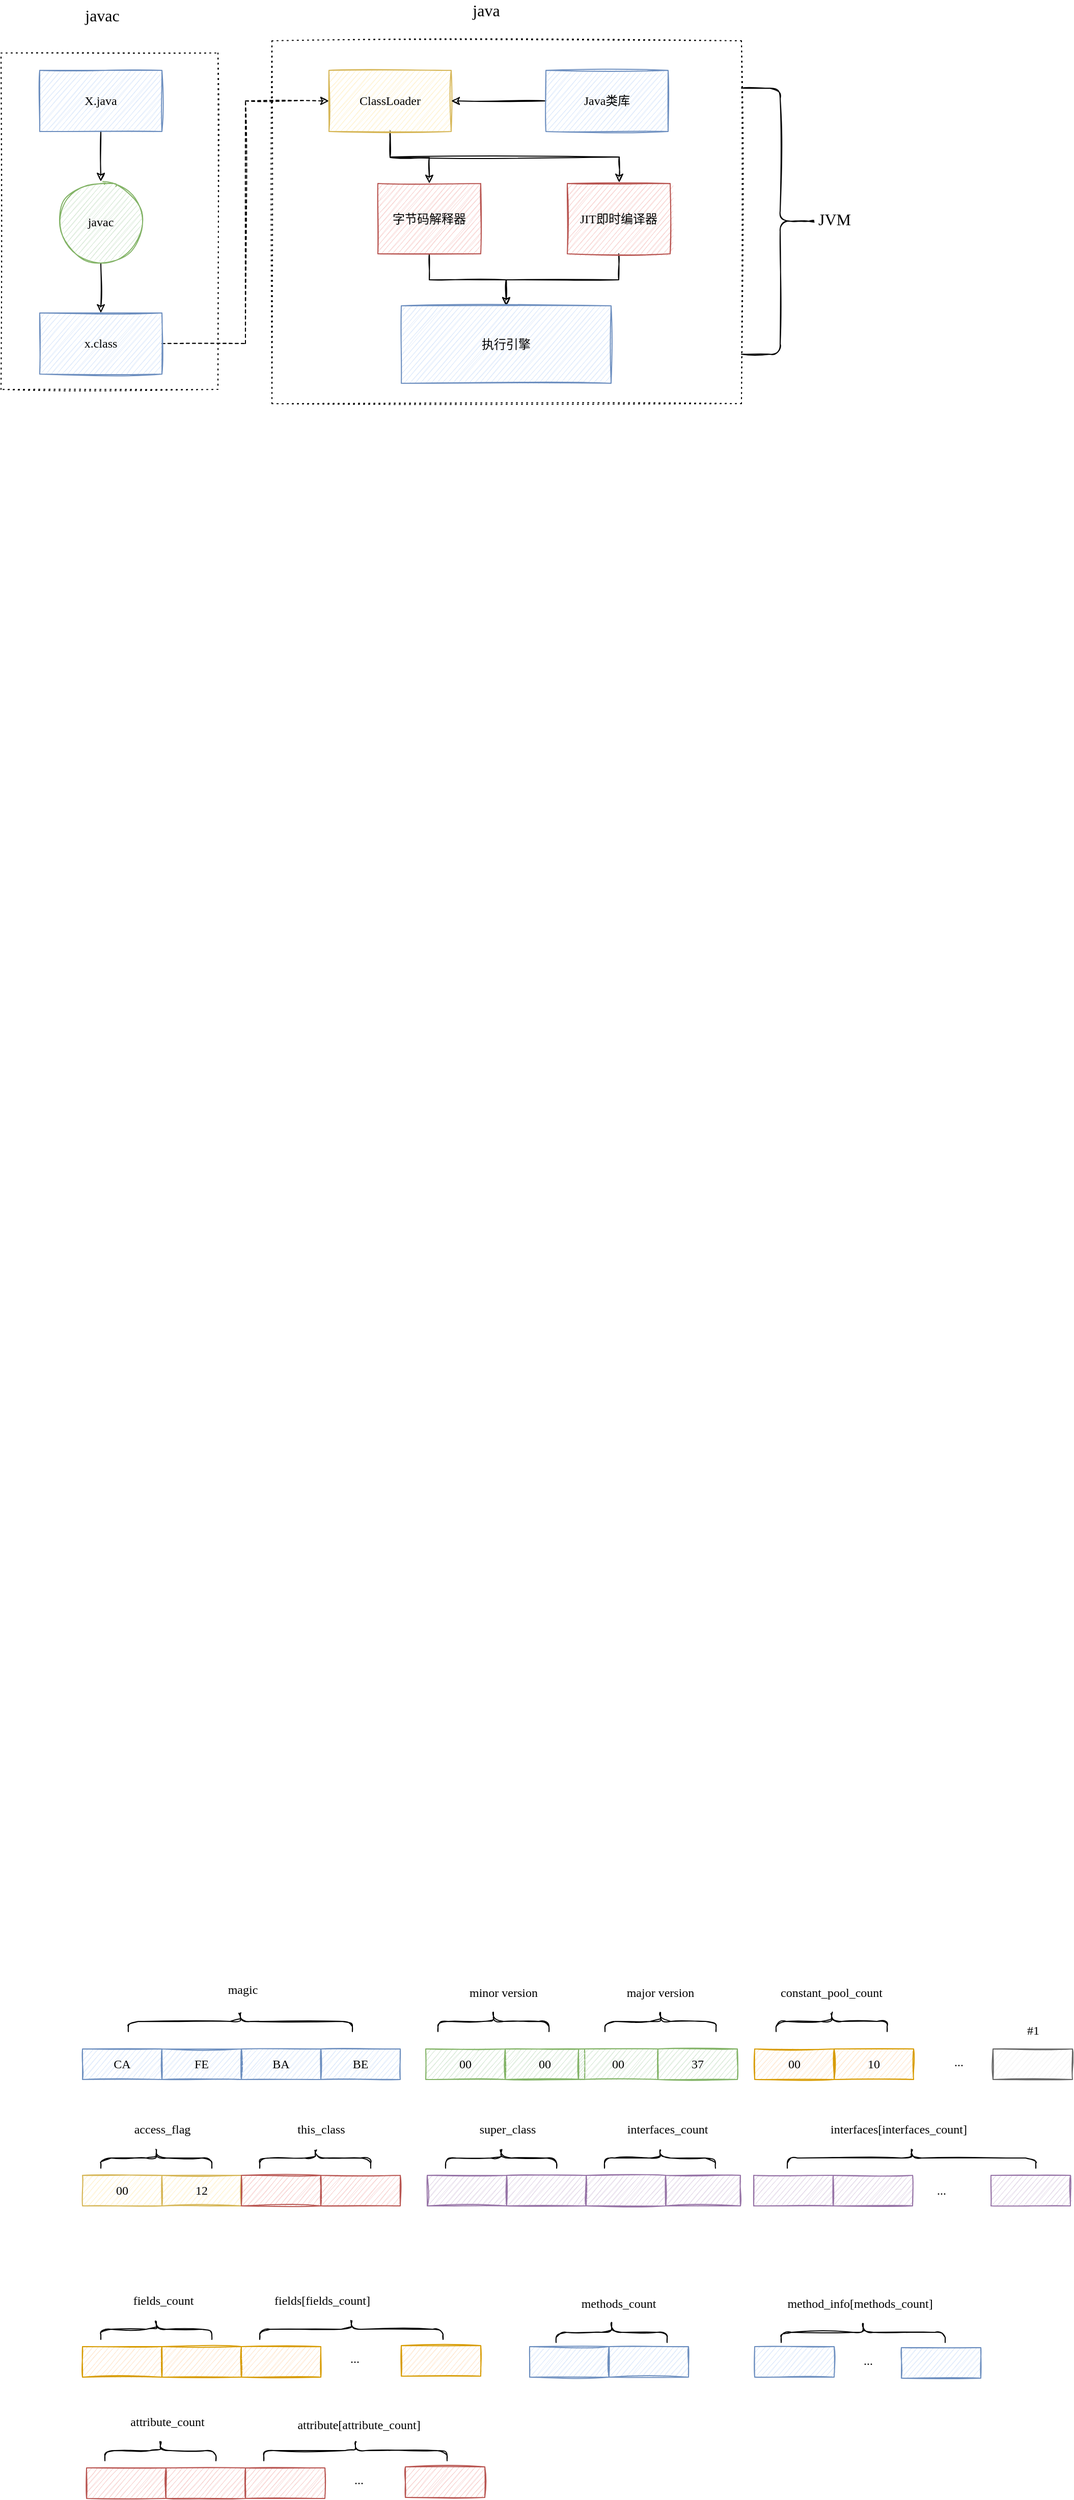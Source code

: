 <mxfile version="20.6.0" type="github" pages="3">
  <diagram id="2bqgF1uVXfvAIFANupOm" name="class文件组成">
    <mxGraphModel dx="1316" dy="619" grid="0" gridSize="10" guides="1" tooltips="1" connect="1" arrows="1" fold="1" page="0" pageScale="1" pageWidth="827" pageHeight="1169" math="0" shadow="0">
      <root>
        <mxCell id="0" />
        <mxCell id="1" parent="0" />
        <mxCell id="oVLUdtJCBjwBIwTgt2FW-22" value="" style="rounded=0;whiteSpace=wrap;html=1;shadow=0;fontFamily=SF Mono,Misans;dashed=1;dashPattern=1 4;sketch=1;" parent="1" vertex="1">
          <mxGeometry x="358" y="148" width="461" height="356" as="geometry" />
        </mxCell>
        <mxCell id="oVLUdtJCBjwBIwTgt2FW-20" value="" style="rounded=0;whiteSpace=wrap;html=1;shadow=0;fontFamily=SF Mono,Misans;dashed=1;dashPattern=1 4;sketch=1;" parent="1" vertex="1">
          <mxGeometry x="92" y="160" width="213" height="330" as="geometry" />
        </mxCell>
        <mxCell id="oVLUdtJCBjwBIwTgt2FW-3" value="" style="edgeStyle=orthogonalEdgeStyle;orthogonalLoop=1;jettySize=auto;html=1;fontFamily=SF Mono,Misans;shadow=0;sketch=1;" parent="1" source="oVLUdtJCBjwBIwTgt2FW-1" target="oVLUdtJCBjwBIwTgt2FW-2" edge="1">
          <mxGeometry relative="1" as="geometry" />
        </mxCell>
        <mxCell id="oVLUdtJCBjwBIwTgt2FW-1" value="X.java" style="whiteSpace=wrap;html=1;fontFamily=SF Mono,Misans;rounded=0;fillColor=#dae8fc;strokeColor=#6c8ebf;shadow=0;sketch=1;" parent="1" vertex="1">
          <mxGeometry x="130" y="177" width="120" height="60" as="geometry" />
        </mxCell>
        <mxCell id="oVLUdtJCBjwBIwTgt2FW-7" value="" style="edgeStyle=orthogonalEdgeStyle;orthogonalLoop=1;jettySize=auto;html=1;fontFamily=SF Mono,Misans;shadow=0;sketch=1;" parent="1" source="oVLUdtJCBjwBIwTgt2FW-2" target="oVLUdtJCBjwBIwTgt2FW-6" edge="1">
          <mxGeometry relative="1" as="geometry" />
        </mxCell>
        <mxCell id="oVLUdtJCBjwBIwTgt2FW-2" value="javac" style="ellipse;whiteSpace=wrap;html=1;aspect=fixed;fontFamily=SF Mono,Misans;rounded=1;fillColor=#d5e8d4;strokeColor=#82b366;shadow=0;sketch=1;" parent="1" vertex="1">
          <mxGeometry x="150" y="286" width="80" height="80" as="geometry" />
        </mxCell>
        <mxCell id="oVLUdtJCBjwBIwTgt2FW-18" style="edgeStyle=orthogonalEdgeStyle;rounded=0;orthogonalLoop=1;jettySize=auto;html=1;entryX=0;entryY=0.5;entryDx=0;entryDy=0;fontFamily=SF Mono,Misans;shadow=0;jumpStyle=none;dashed=1;sketch=1;" parent="1" source="oVLUdtJCBjwBIwTgt2FW-6" target="oVLUdtJCBjwBIwTgt2FW-8" edge="1">
          <mxGeometry relative="1" as="geometry" />
        </mxCell>
        <mxCell id="oVLUdtJCBjwBIwTgt2FW-6" value="x.class" style="whiteSpace=wrap;html=1;fontFamily=SF Mono,Misans;rounded=0;fillColor=#dae8fc;strokeColor=#6c8ebf;shadow=0;sketch=1;" parent="1" vertex="1">
          <mxGeometry x="130" y="415" width="120" height="60" as="geometry" />
        </mxCell>
        <mxCell id="oVLUdtJCBjwBIwTgt2FW-16" value="" style="edgeStyle=orthogonalEdgeStyle;rounded=0;orthogonalLoop=1;jettySize=auto;html=1;fontFamily=SF Mono,Misans;shadow=0;sketch=1;" parent="1" source="oVLUdtJCBjwBIwTgt2FW-8" target="oVLUdtJCBjwBIwTgt2FW-9" edge="1">
          <mxGeometry relative="1" as="geometry" />
        </mxCell>
        <mxCell id="oVLUdtJCBjwBIwTgt2FW-17" style="edgeStyle=orthogonalEdgeStyle;rounded=0;orthogonalLoop=1;jettySize=auto;html=1;fontFamily=SF Mono,Misans;shadow=0;sketch=1;" parent="1" edge="1">
          <mxGeometry relative="1" as="geometry">
            <mxPoint x="474" y="236" as="sourcePoint" />
            <mxPoint x="699" y="287" as="targetPoint" />
            <Array as="points">
              <mxPoint x="474" y="262" />
              <mxPoint x="699" y="262" />
            </Array>
          </mxGeometry>
        </mxCell>
        <mxCell id="oVLUdtJCBjwBIwTgt2FW-8" value="ClassLoader" style="rounded=0;whiteSpace=wrap;html=1;fontFamily=SF Mono,Misans;fillColor=#fff2cc;strokeColor=#d6b656;shadow=0;sketch=1;" parent="1" vertex="1">
          <mxGeometry x="414" y="177" width="120" height="60" as="geometry" />
        </mxCell>
        <mxCell id="oVLUdtJCBjwBIwTgt2FW-14" value="" style="edgeStyle=orthogonalEdgeStyle;rounded=0;orthogonalLoop=1;jettySize=auto;html=1;fontFamily=SF Mono,Misans;shadow=0;sketch=1;" parent="1" source="oVLUdtJCBjwBIwTgt2FW-9" target="oVLUdtJCBjwBIwTgt2FW-13" edge="1">
          <mxGeometry relative="1" as="geometry" />
        </mxCell>
        <mxCell id="oVLUdtJCBjwBIwTgt2FW-9" value="字节码解释器" style="rounded=0;whiteSpace=wrap;html=1;fontFamily=SF Mono,Misans;fillColor=#f8cecc;strokeColor=#b85450;shadow=0;sketch=1;" parent="1" vertex="1">
          <mxGeometry x="462" y="288" width="101" height="69" as="geometry" />
        </mxCell>
        <mxCell id="oVLUdtJCBjwBIwTgt2FW-15" value="" style="edgeStyle=orthogonalEdgeStyle;rounded=0;orthogonalLoop=1;jettySize=auto;html=1;fontFamily=SF Mono,Misans;shadow=0;sketch=1;" parent="1" source="oVLUdtJCBjwBIwTgt2FW-10" target="oVLUdtJCBjwBIwTgt2FW-13" edge="1">
          <mxGeometry relative="1" as="geometry" />
        </mxCell>
        <mxCell id="oVLUdtJCBjwBIwTgt2FW-10" value="JIT即时编译器" style="rounded=0;whiteSpace=wrap;html=1;fontFamily=SF Mono,Misans;fillColor=#f8cecc;strokeColor=#b85450;shadow=0;sketch=1;" parent="1" vertex="1">
          <mxGeometry x="648" y="288" width="101" height="69" as="geometry" />
        </mxCell>
        <mxCell id="oVLUdtJCBjwBIwTgt2FW-12" value="" style="edgeStyle=orthogonalEdgeStyle;rounded=0;orthogonalLoop=1;jettySize=auto;html=1;fontFamily=SF Mono,Misans;shadow=0;sketch=1;" parent="1" source="oVLUdtJCBjwBIwTgt2FW-11" target="oVLUdtJCBjwBIwTgt2FW-8" edge="1">
          <mxGeometry relative="1" as="geometry" />
        </mxCell>
        <mxCell id="oVLUdtJCBjwBIwTgt2FW-11" value="Java类库" style="rounded=0;whiteSpace=wrap;html=1;fontFamily=SF Mono,Misans;fillColor=#dae8fc;strokeColor=#6c8ebf;shadow=0;sketch=1;" parent="1" vertex="1">
          <mxGeometry x="627" y="177" width="120" height="60" as="geometry" />
        </mxCell>
        <mxCell id="oVLUdtJCBjwBIwTgt2FW-13" value="执行引擎" style="rounded=0;whiteSpace=wrap;html=1;fontFamily=SF Mono,Misans;fillColor=#dae8fc;strokeColor=#6c8ebf;shadow=0;sketch=1;" parent="1" vertex="1">
          <mxGeometry x="485" y="408" width="206" height="76" as="geometry" />
        </mxCell>
        <mxCell id="oVLUdtJCBjwBIwTgt2FW-21" value="&lt;font style=&quot;font-size: 16px&quot;&gt;javac&lt;/font&gt;" style="text;html=1;align=center;verticalAlign=middle;resizable=0;points=[];autosize=1;fontFamily=SF Mono,Misans;sketch=1;" parent="1" vertex="1">
          <mxGeometry x="160.5" y="113" width="60" height="19" as="geometry" />
        </mxCell>
        <mxCell id="oVLUdtJCBjwBIwTgt2FW-23" value="&lt;font style=&quot;font-size: 16px&quot;&gt;java&lt;/font&gt;" style="text;html=1;align=center;verticalAlign=middle;resizable=0;points=[];autosize=1;fontFamily=SF Mono,Misans;sketch=1;" parent="1" vertex="1">
          <mxGeometry x="543" y="108" width="49" height="19" as="geometry" />
        </mxCell>
        <mxCell id="oVLUdtJCBjwBIwTgt2FW-26" value="" style="shape=curlyBracket;whiteSpace=wrap;html=1;rounded=1;shadow=0;fontFamily=SF Mono,Misans;flipH=1;sketch=1;" parent="1" vertex="1">
          <mxGeometry x="819" y="194.5" width="76" height="261" as="geometry" />
        </mxCell>
        <mxCell id="oVLUdtJCBjwBIwTgt2FW-29" value="&lt;font style=&quot;font-size: 16px&quot;&gt;JVM&lt;/font&gt;" style="text;html=1;align=center;verticalAlign=middle;resizable=0;points=[];autosize=1;fontFamily=SF Mono,Misans;sketch=1;" parent="1" vertex="1">
          <mxGeometry x="890" y="313" width="40" height="19" as="geometry" />
        </mxCell>
        <mxCell id="oVLUdtJCBjwBIwTgt2FW-73" value="CA" style="rounded=0;whiteSpace=wrap;html=1;shadow=0;fontFamily=SF Mono,Misans;fillColor=#dae8fc;strokeColor=#6c8ebf;sketch=1;" parent="1" vertex="1">
          <mxGeometry x="172" y="2118" width="78" height="30" as="geometry" />
        </mxCell>
        <mxCell id="oVLUdtJCBjwBIwTgt2FW-77" value="FE" style="rounded=0;whiteSpace=wrap;html=1;shadow=0;fontFamily=SF Mono,Misans;fillColor=#dae8fc;strokeColor=#6c8ebf;sketch=1;" parent="1" vertex="1">
          <mxGeometry x="250" y="2118" width="78" height="30" as="geometry" />
        </mxCell>
        <mxCell id="oVLUdtJCBjwBIwTgt2FW-78" value="BA" style="rounded=0;whiteSpace=wrap;html=1;shadow=0;fontFamily=SF Mono,Misans;fillColor=#dae8fc;strokeColor=#6c8ebf;sketch=1;" parent="1" vertex="1">
          <mxGeometry x="328" y="2118" width="78" height="30" as="geometry" />
        </mxCell>
        <mxCell id="oVLUdtJCBjwBIwTgt2FW-79" value="BE" style="rounded=0;whiteSpace=wrap;html=1;shadow=0;fontFamily=SF Mono,Misans;fillColor=#dae8fc;strokeColor=#6c8ebf;sketch=1;" parent="1" vertex="1">
          <mxGeometry x="406" y="2118" width="78" height="30" as="geometry" />
        </mxCell>
        <mxCell id="oVLUdtJCBjwBIwTgt2FW-80" value="00" style="rounded=0;whiteSpace=wrap;html=1;shadow=0;fontFamily=SF Mono,Misans;fillColor=#d5e8d4;strokeColor=#82b366;sketch=1;" parent="1" vertex="1">
          <mxGeometry x="509" y="2118" width="78" height="30" as="geometry" />
        </mxCell>
        <mxCell id="oVLUdtJCBjwBIwTgt2FW-81" value="00" style="rounded=0;whiteSpace=wrap;html=1;shadow=0;fontFamily=SF Mono,Misans;fillColor=#d5e8d4;strokeColor=#82b366;sketch=1;" parent="1" vertex="1">
          <mxGeometry x="587" y="2118" width="78" height="30" as="geometry" />
        </mxCell>
        <mxCell id="oVLUdtJCBjwBIwTgt2FW-84" value="00" style="rounded=0;whiteSpace=wrap;html=1;shadow=0;fontFamily=SF Mono,Misans;fillColor=#d5e8d4;strokeColor=#82b366;sketch=1;" parent="1" vertex="1">
          <mxGeometry x="659" y="2118" width="78" height="30" as="geometry" />
        </mxCell>
        <mxCell id="oVLUdtJCBjwBIwTgt2FW-85" value="37" style="rounded=0;whiteSpace=wrap;html=1;shadow=0;fontFamily=SF Mono,Misans;fillColor=#d5e8d4;strokeColor=#82b366;sketch=1;" parent="1" vertex="1">
          <mxGeometry x="737" y="2118" width="78" height="30" as="geometry" />
        </mxCell>
        <mxCell id="oVLUdtJCBjwBIwTgt2FW-86" value="00" style="rounded=0;whiteSpace=wrap;html=1;shadow=0;fontFamily=SF Mono,Misans;fillColor=#ffe6cc;strokeColor=#d79b00;sketch=1;" parent="1" vertex="1">
          <mxGeometry x="832" y="2118" width="78" height="30" as="geometry" />
        </mxCell>
        <mxCell id="oVLUdtJCBjwBIwTgt2FW-87" value="10" style="rounded=0;whiteSpace=wrap;html=1;shadow=0;fontFamily=SF Mono,Misans;fillColor=#ffe6cc;strokeColor=#d79b00;sketch=1;" parent="1" vertex="1">
          <mxGeometry x="910" y="2118" width="78" height="30" as="geometry" />
        </mxCell>
        <mxCell id="oVLUdtJCBjwBIwTgt2FW-88" value="" style="shape=curlyBracket;whiteSpace=wrap;html=1;rounded=1;shadow=0;fontFamily=SF Mono,Misans;direction=south;sketch=1;" parent="1" vertex="1">
          <mxGeometry x="217" y="2081" width="220" height="20" as="geometry" />
        </mxCell>
        <mxCell id="oVLUdtJCBjwBIwTgt2FW-90" value="magic" style="text;html=1;align=center;verticalAlign=middle;resizable=0;points=[];autosize=1;fontFamily=SF Mono,Misans;sketch=1;" parent="1" vertex="1">
          <mxGeometry x="305" y="2051" width="47" height="18" as="geometry" />
        </mxCell>
        <mxCell id="oVLUdtJCBjwBIwTgt2FW-91" value="" style="shape=curlyBracket;whiteSpace=wrap;html=1;rounded=1;shadow=0;fontFamily=SF Mono,Misans;direction=south;sketch=1;" parent="1" vertex="1">
          <mxGeometry x="521" y="2081" width="109" height="20" as="geometry" />
        </mxCell>
        <mxCell id="oVLUdtJCBjwBIwTgt2FW-92" value="" style="shape=curlyBracket;whiteSpace=wrap;html=1;rounded=1;shadow=0;fontFamily=SF Mono,Misans;direction=south;sketch=1;" parent="1" vertex="1">
          <mxGeometry x="685" y="2081" width="109" height="20" as="geometry" />
        </mxCell>
        <mxCell id="oVLUdtJCBjwBIwTgt2FW-93" value="minor version" style="text;html=1;align=center;verticalAlign=middle;resizable=0;points=[];autosize=1;fontFamily=SF Mono,Misans;sketch=1;" parent="1" vertex="1">
          <mxGeometry x="531.5" y="2054" width="107" height="18" as="geometry" />
        </mxCell>
        <mxCell id="oVLUdtJCBjwBIwTgt2FW-94" value="major version" style="text;html=1;align=center;verticalAlign=middle;resizable=0;points=[];autosize=1;fontFamily=SF Mono,Misans;sketch=1;" parent="1" vertex="1">
          <mxGeometry x="685" y="2054" width="107" height="18" as="geometry" />
        </mxCell>
        <mxCell id="oVLUdtJCBjwBIwTgt2FW-95" value="" style="shape=curlyBracket;whiteSpace=wrap;html=1;rounded=1;shadow=0;fontFamily=SF Mono,Misans;direction=south;sketch=1;" parent="1" vertex="1">
          <mxGeometry x="853" y="2081" width="109" height="20" as="geometry" />
        </mxCell>
        <mxCell id="oVLUdtJCBjwBIwTgt2FW-96" value="constant_pool_count" style="text;html=1;align=center;verticalAlign=middle;resizable=0;points=[];autosize=1;fontFamily=SF Mono,Misans;sketch=1;" parent="1" vertex="1">
          <mxGeometry x="831" y="2054" width="151" height="18" as="geometry" />
        </mxCell>
        <mxCell id="oVLUdtJCBjwBIwTgt2FW-97" value="..." style="text;html=1;align=center;verticalAlign=middle;resizable=0;points=[];autosize=1;fontFamily=SF Mono,Misans;sketch=1;" parent="1" vertex="1">
          <mxGeometry x="1016" y="2122" width="32" height="18" as="geometry" />
        </mxCell>
        <mxCell id="oVLUdtJCBjwBIwTgt2FW-98" value="" style="rounded=0;whiteSpace=wrap;html=1;shadow=0;fontFamily=SF Mono,Misans;fillColor=#f5f5f5;strokeColor=#666666;fontColor=#333333;sketch=1;" parent="1" vertex="1">
          <mxGeometry x="1066" y="2118" width="78" height="30" as="geometry" />
        </mxCell>
        <mxCell id="oVLUdtJCBjwBIwTgt2FW-99" value="#1" style="text;html=1;align=center;verticalAlign=middle;resizable=0;points=[];autosize=1;fontFamily=SF Mono,Misans;sketch=1;" parent="1" vertex="1">
          <mxGeometry x="1092.5" y="2091" width="25" height="18" as="geometry" />
        </mxCell>
        <mxCell id="oVLUdtJCBjwBIwTgt2FW-102" value="00" style="rounded=0;whiteSpace=wrap;html=1;shadow=0;fontFamily=SF Mono,Misans;fillColor=#fff2cc;strokeColor=#d6b656;sketch=1;" parent="1" vertex="1">
          <mxGeometry x="172" y="2242" width="78" height="30" as="geometry" />
        </mxCell>
        <mxCell id="oVLUdtJCBjwBIwTgt2FW-103" value="12" style="rounded=0;whiteSpace=wrap;html=1;shadow=0;fontFamily=SF Mono,Misans;fillColor=#fff2cc;strokeColor=#d6b656;sketch=1;" parent="1" vertex="1">
          <mxGeometry x="250" y="2242" width="78" height="30" as="geometry" />
        </mxCell>
        <mxCell id="oVLUdtJCBjwBIwTgt2FW-104" value="" style="shape=curlyBracket;whiteSpace=wrap;html=1;rounded=1;shadow=0;fontFamily=SF Mono,Misans;direction=south;sketch=1;" parent="1" vertex="1">
          <mxGeometry x="190" y="2215" width="109" height="20" as="geometry" />
        </mxCell>
        <mxCell id="oVLUdtJCBjwBIwTgt2FW-105" value="access_flag" style="text;html=1;align=center;verticalAlign=middle;resizable=0;points=[];autosize=1;fontFamily=SF Mono,Misans;sketch=1;" parent="1" vertex="1">
          <mxGeometry x="204" y="2188" width="92" height="18" as="geometry" />
        </mxCell>
        <mxCell id="oVLUdtJCBjwBIwTgt2FW-106" value="" style="rounded=0;whiteSpace=wrap;html=1;shadow=0;fontFamily=SF Mono,Misans;fillColor=#f8cecc;strokeColor=#b85450;sketch=1;" parent="1" vertex="1">
          <mxGeometry x="328" y="2242" width="78" height="30" as="geometry" />
        </mxCell>
        <mxCell id="oVLUdtJCBjwBIwTgt2FW-107" value="" style="rounded=0;whiteSpace=wrap;html=1;shadow=0;fontFamily=SF Mono,Misans;fillColor=#f8cecc;strokeColor=#b85450;sketch=1;" parent="1" vertex="1">
          <mxGeometry x="406" y="2242" width="78" height="30" as="geometry" />
        </mxCell>
        <mxCell id="oVLUdtJCBjwBIwTgt2FW-108" value="" style="shape=curlyBracket;whiteSpace=wrap;html=1;rounded=1;shadow=0;fontFamily=SF Mono,Misans;direction=south;sketch=1;" parent="1" vertex="1">
          <mxGeometry x="346" y="2215" width="109" height="20" as="geometry" />
        </mxCell>
        <mxCell id="oVLUdtJCBjwBIwTgt2FW-109" value="this_class" style="text;html=1;align=center;verticalAlign=middle;resizable=0;points=[];autosize=1;fontFamily=SF Mono,Misans;sketch=1;" parent="1" vertex="1">
          <mxGeometry x="364" y="2188" width="84" height="18" as="geometry" />
        </mxCell>
        <mxCell id="oVLUdtJCBjwBIwTgt2FW-111" value="" style="rounded=0;whiteSpace=wrap;html=1;shadow=0;fontFamily=SF Mono,Misans;fillColor=#e1d5e7;strokeColor=#9673a6;sketch=1;" parent="1" vertex="1">
          <mxGeometry x="588.5" y="2242" width="78" height="30" as="geometry" />
        </mxCell>
        <mxCell id="oVLUdtJCBjwBIwTgt2FW-112" value="" style="shape=curlyBracket;whiteSpace=wrap;html=1;rounded=1;shadow=0;fontFamily=SF Mono,Misans;direction=south;sketch=1;" parent="1" vertex="1">
          <mxGeometry x="528.5" y="2215" width="109" height="20" as="geometry" />
        </mxCell>
        <mxCell id="oVLUdtJCBjwBIwTgt2FW-113" value="super_class" style="text;html=1;align=center;verticalAlign=middle;resizable=0;points=[];autosize=1;fontFamily=SF Mono,Misans;sketch=1;" parent="1" vertex="1">
          <mxGeometry x="542.5" y="2188" width="92" height="18" as="geometry" />
        </mxCell>
        <mxCell id="oVLUdtJCBjwBIwTgt2FW-114" value="" style="rounded=0;whiteSpace=wrap;html=1;shadow=0;fontFamily=SF Mono,Misans;fillColor=#e1d5e7;strokeColor=#9673a6;sketch=1;" parent="1" vertex="1">
          <mxGeometry x="510.5" y="2242" width="78" height="30" as="geometry" />
        </mxCell>
        <mxCell id="oVLUdtJCBjwBIwTgt2FW-117" value="" style="rounded=0;whiteSpace=wrap;html=1;shadow=0;fontFamily=SF Mono,Misans;fillColor=#e1d5e7;strokeColor=#9673a6;sketch=1;" parent="1" vertex="1">
          <mxGeometry x="744.5" y="2242" width="73.5" height="30" as="geometry" />
        </mxCell>
        <mxCell id="oVLUdtJCBjwBIwTgt2FW-118" value="" style="shape=curlyBracket;whiteSpace=wrap;html=1;rounded=1;shadow=0;fontFamily=SF Mono,Misans;direction=south;sketch=1;" parent="1" vertex="1">
          <mxGeometry x="684.5" y="2215" width="109" height="20" as="geometry" />
        </mxCell>
        <mxCell id="oVLUdtJCBjwBIwTgt2FW-119" value="interfaces_count" style="text;html=1;align=center;verticalAlign=middle;resizable=0;points=[];autosize=1;fontFamily=SF Mono,Misans;sketch=1;" parent="1" vertex="1">
          <mxGeometry x="681.5" y="2188" width="128" height="18" as="geometry" />
        </mxCell>
        <mxCell id="oVLUdtJCBjwBIwTgt2FW-120" value="" style="rounded=0;whiteSpace=wrap;html=1;shadow=0;fontFamily=SF Mono,Misans;fillColor=#e1d5e7;strokeColor=#9673a6;sketch=1;" parent="1" vertex="1">
          <mxGeometry x="666.5" y="2242" width="78" height="30" as="geometry" />
        </mxCell>
        <mxCell id="oVLUdtJCBjwBIwTgt2FW-121" value="" style="rounded=0;whiteSpace=wrap;html=1;shadow=0;fontFamily=SF Mono,Misans;fillColor=#e1d5e7;strokeColor=#9673a6;sketch=1;" parent="1" vertex="1">
          <mxGeometry x="909" y="2242" width="78" height="30" as="geometry" />
        </mxCell>
        <mxCell id="oVLUdtJCBjwBIwTgt2FW-122" value="" style="shape=curlyBracket;whiteSpace=wrap;html=1;rounded=1;shadow=0;fontFamily=SF Mono,Misans;direction=south;sketch=1;" parent="1" vertex="1">
          <mxGeometry x="864" y="2215" width="244" height="20" as="geometry" />
        </mxCell>
        <mxCell id="oVLUdtJCBjwBIwTgt2FW-123" value="interfaces[interfaces_count]" style="text;html=1;align=center;verticalAlign=middle;resizable=0;points=[];autosize=1;fontFamily=SF Mono,Misans;sketch=1;" parent="1" vertex="1">
          <mxGeometry x="864" y="2188" width="218" height="18" as="geometry" />
        </mxCell>
        <mxCell id="oVLUdtJCBjwBIwTgt2FW-124" value="" style="rounded=0;whiteSpace=wrap;html=1;shadow=0;fontFamily=SF Mono,Misans;fillColor=#e1d5e7;strokeColor=#9673a6;sketch=1;" parent="1" vertex="1">
          <mxGeometry x="831" y="2242" width="78" height="30" as="geometry" />
        </mxCell>
        <mxCell id="oVLUdtJCBjwBIwTgt2FW-125" value="" style="rounded=0;whiteSpace=wrap;html=1;shadow=0;fontFamily=SF Mono,Misans;fillColor=#ffe6cc;strokeColor=#d79b00;sketch=1;" parent="1" vertex="1">
          <mxGeometry x="250" y="2410" width="78" height="30" as="geometry" />
        </mxCell>
        <mxCell id="oVLUdtJCBjwBIwTgt2FW-126" value="" style="shape=curlyBracket;whiteSpace=wrap;html=1;rounded=1;shadow=0;fontFamily=SF Mono,Misans;direction=south;sketch=1;" parent="1" vertex="1">
          <mxGeometry x="190" y="2383" width="109" height="20" as="geometry" />
        </mxCell>
        <mxCell id="oVLUdtJCBjwBIwTgt2FW-127" value="fields_count" style="text;html=1;align=center;verticalAlign=middle;resizable=0;points=[];autosize=1;fontFamily=SF Mono,Misans;sketch=1;" parent="1" vertex="1">
          <mxGeometry x="201" y="2356" width="99" height="18" as="geometry" />
        </mxCell>
        <mxCell id="oVLUdtJCBjwBIwTgt2FW-128" value="" style="rounded=0;whiteSpace=wrap;html=1;shadow=0;fontFamily=SF Mono,Misans;fillColor=#ffe6cc;strokeColor=#d79b00;sketch=1;" parent="1" vertex="1">
          <mxGeometry x="172" y="2410" width="78" height="30" as="geometry" />
        </mxCell>
        <mxCell id="oVLUdtJCBjwBIwTgt2FW-129" value="" style="rounded=0;whiteSpace=wrap;html=1;shadow=0;fontFamily=SF Mono,Misans;fillColor=#e1d5e7;strokeColor=#9673a6;sketch=1;" parent="1" vertex="1">
          <mxGeometry x="1064" y="2242" width="78" height="30" as="geometry" />
        </mxCell>
        <mxCell id="oVLUdtJCBjwBIwTgt2FW-131" value="..." style="text;html=1;align=center;verticalAlign=middle;resizable=0;points=[];autosize=1;fontFamily=SF Mono,Misans;sketch=1;" parent="1" vertex="1">
          <mxGeometry x="999" y="2248" width="32" height="18" as="geometry" />
        </mxCell>
        <mxCell id="oVLUdtJCBjwBIwTgt2FW-132" value="" style="rounded=0;whiteSpace=wrap;html=1;shadow=0;fontFamily=SF Mono,Misans;fillColor=#ffe6cc;strokeColor=#d79b00;sketch=1;" parent="1" vertex="1">
          <mxGeometry x="485" y="2409" width="78" height="30" as="geometry" />
        </mxCell>
        <mxCell id="oVLUdtJCBjwBIwTgt2FW-133" value="" style="shape=curlyBracket;whiteSpace=wrap;html=1;rounded=1;shadow=0;fontFamily=SF Mono,Misans;direction=south;sketch=1;" parent="1" vertex="1">
          <mxGeometry x="346" y="2383" width="180" height="20" as="geometry" />
        </mxCell>
        <mxCell id="oVLUdtJCBjwBIwTgt2FW-134" value="fields[fields_count]" style="text;html=1;align=center;verticalAlign=middle;resizable=0;points=[];autosize=1;fontFamily=SF Mono,Misans;sketch=1;" parent="1" vertex="1">
          <mxGeometry x="328" y="2356" width="158" height="18" as="geometry" />
        </mxCell>
        <mxCell id="oVLUdtJCBjwBIwTgt2FW-135" value="" style="rounded=0;whiteSpace=wrap;html=1;shadow=0;fontFamily=SF Mono,Misans;fillColor=#ffe6cc;strokeColor=#d79b00;sketch=1;" parent="1" vertex="1">
          <mxGeometry x="328" y="2410" width="78" height="30" as="geometry" />
        </mxCell>
        <mxCell id="oVLUdtJCBjwBIwTgt2FW-137" value="..." style="text;html=1;align=center;verticalAlign=middle;resizable=0;points=[];autosize=1;fontFamily=SF Mono,Misans;sketch=1;" parent="1" vertex="1">
          <mxGeometry x="423" y="2413" width="32" height="18" as="geometry" />
        </mxCell>
        <mxCell id="oVLUdtJCBjwBIwTgt2FW-138" value="" style="rounded=0;whiteSpace=wrap;html=1;shadow=0;fontFamily=SF Mono,Misans;fillColor=#dae8fc;strokeColor=#6c8ebf;sketch=1;" parent="1" vertex="1">
          <mxGeometry x="611" y="2410" width="78" height="30" as="geometry" />
        </mxCell>
        <mxCell id="oVLUdtJCBjwBIwTgt2FW-139" value="" style="rounded=0;whiteSpace=wrap;html=1;shadow=0;fontFamily=SF Mono,Misans;fillColor=#dae8fc;strokeColor=#6c8ebf;sketch=1;" parent="1" vertex="1">
          <mxGeometry x="689" y="2410" width="78" height="30" as="geometry" />
        </mxCell>
        <mxCell id="oVLUdtJCBjwBIwTgt2FW-140" value="" style="shape=curlyBracket;whiteSpace=wrap;html=1;rounded=1;shadow=0;fontFamily=SF Mono,Misans;direction=south;sketch=1;" parent="1" vertex="1">
          <mxGeometry x="637" y="2386" width="109" height="20" as="geometry" />
        </mxCell>
        <mxCell id="oVLUdtJCBjwBIwTgt2FW-141" value="methods_count" style="text;html=1;align=center;verticalAlign=middle;resizable=0;points=[];autosize=1;fontFamily=SF Mono,Misans;sketch=1;" parent="1" vertex="1">
          <mxGeometry x="644" y="2359" width="107" height="18" as="geometry" />
        </mxCell>
        <mxCell id="oVLUdtJCBjwBIwTgt2FW-142" value="" style="rounded=0;whiteSpace=wrap;html=1;shadow=0;fontFamily=SF Mono,Misans;fillColor=#dae8fc;strokeColor=#6c8ebf;sketch=1;" parent="1" vertex="1">
          <mxGeometry x="832" y="2410" width="78" height="30" as="geometry" />
        </mxCell>
        <mxCell id="oVLUdtJCBjwBIwTgt2FW-143" value="" style="rounded=0;whiteSpace=wrap;html=1;shadow=0;fontFamily=SF Mono,Misans;fillColor=#dae8fc;strokeColor=#6c8ebf;sketch=1;" parent="1" vertex="1">
          <mxGeometry x="976" y="2411" width="78" height="30" as="geometry" />
        </mxCell>
        <mxCell id="oVLUdtJCBjwBIwTgt2FW-144" value="" style="shape=curlyBracket;whiteSpace=wrap;html=1;rounded=1;shadow=0;fontFamily=SF Mono,Misans;direction=south;sketch=1;" parent="1" vertex="1">
          <mxGeometry x="858" y="2386" width="161" height="20" as="geometry" />
        </mxCell>
        <mxCell id="oVLUdtJCBjwBIwTgt2FW-145" value="method_info[methods_count]" style="text;html=1;align=center;verticalAlign=middle;resizable=0;points=[];autosize=1;fontFamily=SF Mono,Misans;sketch=1;" parent="1" vertex="1">
          <mxGeometry x="833" y="2359" width="203" height="18" as="geometry" />
        </mxCell>
        <mxCell id="oVLUdtJCBjwBIwTgt2FW-147" value="..." style="text;html=1;align=center;verticalAlign=middle;resizable=0;points=[];autosize=1;fontFamily=SF Mono,Misans;sketch=1;" parent="1" vertex="1">
          <mxGeometry x="927" y="2415" width="32" height="18" as="geometry" />
        </mxCell>
        <mxCell id="oVLUdtJCBjwBIwTgt2FW-148" value="" style="rounded=0;whiteSpace=wrap;html=1;shadow=0;fontFamily=SF Mono,Misans;fillColor=#f8cecc;strokeColor=#b85450;sketch=1;" parent="1" vertex="1">
          <mxGeometry x="254" y="2529" width="78" height="30" as="geometry" />
        </mxCell>
        <mxCell id="oVLUdtJCBjwBIwTgt2FW-149" value="" style="shape=curlyBracket;whiteSpace=wrap;html=1;rounded=1;shadow=0;fontFamily=SF Mono,Misans;direction=south;sketch=1;" parent="1" vertex="1">
          <mxGeometry x="194" y="2502" width="109" height="20" as="geometry" />
        </mxCell>
        <mxCell id="oVLUdtJCBjwBIwTgt2FW-150" value="attribute_count" style="text;html=1;align=center;verticalAlign=middle;resizable=0;points=[];autosize=1;fontFamily=SF Mono,Misans;sketch=1;" parent="1" vertex="1">
          <mxGeometry x="194" y="2475" width="121" height="18" as="geometry" />
        </mxCell>
        <mxCell id="oVLUdtJCBjwBIwTgt2FW-151" value="" style="rounded=0;whiteSpace=wrap;html=1;shadow=0;fontFamily=SF Mono,Misans;fillColor=#f8cecc;strokeColor=#b85450;sketch=1;" parent="1" vertex="1">
          <mxGeometry x="176" y="2529" width="78" height="30" as="geometry" />
        </mxCell>
        <mxCell id="oVLUdtJCBjwBIwTgt2FW-152" value="" style="rounded=0;whiteSpace=wrap;html=1;shadow=0;fontFamily=SF Mono,Misans;fillColor=#f8cecc;strokeColor=#b85450;sketch=1;" parent="1" vertex="1">
          <mxGeometry x="489" y="2528" width="78" height="30" as="geometry" />
        </mxCell>
        <mxCell id="oVLUdtJCBjwBIwTgt2FW-153" value="" style="shape=curlyBracket;whiteSpace=wrap;html=1;rounded=1;shadow=0;fontFamily=SF Mono,Misans;direction=south;sketch=1;" parent="1" vertex="1">
          <mxGeometry x="350" y="2502" width="180" height="20" as="geometry" />
        </mxCell>
        <mxCell id="oVLUdtJCBjwBIwTgt2FW-154" value="attribute[attribute_count]" style="text;html=1;align=center;verticalAlign=middle;resizable=0;points=[];autosize=1;fontFamily=SF Mono,Misans;sketch=1;" parent="1" vertex="1">
          <mxGeometry x="341.5" y="2478" width="203" height="18" as="geometry" />
        </mxCell>
        <mxCell id="oVLUdtJCBjwBIwTgt2FW-155" value="" style="rounded=0;whiteSpace=wrap;html=1;shadow=0;fontFamily=SF Mono,Misans;fillColor=#f8cecc;strokeColor=#b85450;sketch=1;" parent="1" vertex="1">
          <mxGeometry x="332" y="2529" width="78" height="30" as="geometry" />
        </mxCell>
        <mxCell id="oVLUdtJCBjwBIwTgt2FW-156" value="..." style="text;html=1;align=center;verticalAlign=middle;resizable=0;points=[];autosize=1;fontFamily=SF Mono,Misans;sketch=1;" parent="1" vertex="1">
          <mxGeometry x="427" y="2532" width="32" height="18" as="geometry" />
        </mxCell>
      </root>
    </mxGraphModel>
  </diagram>
  <diagram id="9lpd5MqcIrVilEm2Ueyl" name="JVM跨语言的平台">
    <mxGraphModel dx="1923" dy="905" grid="0" gridSize="10" guides="1" tooltips="1" connect="1" arrows="1" fold="1" page="0" pageScale="1" pageWidth="827" pageHeight="1169" math="0" shadow="0">
      <root>
        <mxCell id="0" />
        <mxCell id="1" parent="0" />
        <mxCell id="mGdirCI9MQ1AdbIiMuC6-1" value="Java" style="rounded=0;whiteSpace=wrap;html=1;shadow=0;sketch=1;fontFamily=SF Mono,Misans;fillColor=#dae8fc;strokeColor=#6c8ebf;" vertex="1" parent="1">
          <mxGeometry x="140" y="160" width="91.5" height="54" as="geometry" />
        </mxCell>
        <mxCell id="mGdirCI9MQ1AdbIiMuC6-2" value="Scal" style="rounded=0;whiteSpace=wrap;html=1;shadow=0;sketch=1;fontFamily=SF Mono,Misans;fillColor=#dae8fc;strokeColor=#6c8ebf;" vertex="1" parent="1">
          <mxGeometry x="252" y="160" width="91.5" height="54" as="geometry" />
        </mxCell>
        <mxCell id="mGdirCI9MQ1AdbIiMuC6-3" value="Kotlin" style="rounded=0;whiteSpace=wrap;html=1;shadow=0;sketch=1;fontFamily=SF Mono,Misans;fillColor=#dae8fc;strokeColor=#6c8ebf;" vertex="1" parent="1">
          <mxGeometry x="372" y="160" width="91.5" height="54" as="geometry" />
        </mxCell>
        <mxCell id="mGdirCI9MQ1AdbIiMuC6-4" value="Groovy" style="rounded=0;whiteSpace=wrap;html=1;shadow=0;sketch=1;fontFamily=SF Mono,Misans;fillColor=#dae8fc;strokeColor=#6c8ebf;" vertex="1" parent="1">
          <mxGeometry x="484" y="160" width="91.5" height="54" as="geometry" />
        </mxCell>
        <mxCell id="mGdirCI9MQ1AdbIiMuC6-5" value="Clojure" style="rounded=0;whiteSpace=wrap;html=1;shadow=0;sketch=1;fontFamily=SF Mono,Misans;fillColor=#dae8fc;strokeColor=#6c8ebf;" vertex="1" parent="1">
          <mxGeometry x="598" y="160" width="91.5" height="54" as="geometry" />
        </mxCell>
        <mxCell id="mGdirCI9MQ1AdbIiMuC6-6" value="Jyphon" style="rounded=0;whiteSpace=wrap;html=1;shadow=0;sketch=1;fontFamily=SF Mono,Misans;fillColor=#dae8fc;strokeColor=#6c8ebf;" vertex="1" parent="1">
          <mxGeometry x="710" y="160" width="91.5" height="54" as="geometry" />
        </mxCell>
        <mxCell id="mGdirCI9MQ1AdbIiMuC6-7" value="Jruby" style="rounded=0;whiteSpace=wrap;html=1;shadow=0;sketch=1;fontFamily=SF Mono,Misans;fillColor=#dae8fc;strokeColor=#6c8ebf;" vertex="1" parent="1">
          <mxGeometry x="830" y="160" width="91.5" height="54" as="geometry" />
        </mxCell>
        <mxCell id="mGdirCI9MQ1AdbIiMuC6-8" value="..." style="rounded=0;whiteSpace=wrap;html=1;shadow=0;sketch=1;fontFamily=SF Mono,Misans;fillColor=#dae8fc;strokeColor=#6c8ebf;" vertex="1" parent="1">
          <mxGeometry x="942" y="160" width="91.5" height="54" as="geometry" />
        </mxCell>
        <mxCell id="mGdirCI9MQ1AdbIiMuC6-9" value="Java Virtual Machine" style="rounded=0;whiteSpace=wrap;html=1;shadow=0;sketch=1;fontFamily=SF Mono,Misans;fillColor=#d5e8d4;strokeColor=#82b366;" vertex="1" parent="1">
          <mxGeometry x="140" y="261" width="899" height="76" as="geometry" />
        </mxCell>
        <mxCell id="mGdirCI9MQ1AdbIiMuC6-10" value="Linux" style="rounded=0;whiteSpace=wrap;html=1;shadow=0;sketch=1;fontFamily=SF Mono,Misans;fillColor=#fff2cc;strokeColor=#d6b656;" vertex="1" parent="1">
          <mxGeometry x="140" y="384" width="120" height="60" as="geometry" />
        </mxCell>
        <mxCell id="mGdirCI9MQ1AdbIiMuC6-11" value="Unix" style="rounded=0;whiteSpace=wrap;html=1;shadow=0;sketch=1;fontFamily=SF Mono,Misans;fillColor=#fff2cc;strokeColor=#d6b656;" vertex="1" parent="1">
          <mxGeometry x="343.5" y="384" width="120" height="60" as="geometry" />
        </mxCell>
        <mxCell id="mGdirCI9MQ1AdbIiMuC6-12" value="Windows" style="rounded=0;whiteSpace=wrap;html=1;shadow=0;sketch=1;fontFamily=SF Mono,Misans;fillColor=#fff2cc;strokeColor=#d6b656;" vertex="1" parent="1">
          <mxGeometry x="526" y="380" width="120" height="60" as="geometry" />
        </mxCell>
        <mxCell id="mGdirCI9MQ1AdbIiMuC6-13" value="Mac" style="rounded=0;whiteSpace=wrap;html=1;shadow=0;sketch=1;fontFamily=SF Mono,Misans;fillColor=#fff2cc;strokeColor=#d6b656;" vertex="1" parent="1">
          <mxGeometry x="716" y="384" width="120" height="60" as="geometry" />
        </mxCell>
        <mxCell id="mGdirCI9MQ1AdbIiMuC6-14" value="Android" style="rounded=0;whiteSpace=wrap;html=1;shadow=0;sketch=1;fontFamily=SF Mono,Misans;fillColor=#fff2cc;strokeColor=#d6b656;" vertex="1" parent="1">
          <mxGeometry x="921.5" y="380" width="120" height="60" as="geometry" />
        </mxCell>
        <mxCell id="iBCLrjxUzPzhZMU4HY9q-1" value="" style="edgeStyle=orthogonalEdgeStyle;rounded=0;sketch=1;jumpStyle=none;orthogonalLoop=1;jettySize=auto;html=1;shadow=0;fontFamily=SF Mono,Misans;" edge="1" parent="1" source="iBCLrjxUzPzhZMU4HY9q-2" target="iBCLrjxUzPzhZMU4HY9q-4">
          <mxGeometry relative="1" as="geometry" />
        </mxCell>
        <mxCell id="iBCLrjxUzPzhZMU4HY9q-2" value="任何语言" style="rounded=0;whiteSpace=wrap;html=1;shadow=0;sketch=1;fontFamily=SF Mono,Misans;fillColor=#dae8fc;strokeColor=#6c8ebf;" vertex="1" parent="1">
          <mxGeometry x="1333" y="149" width="120" height="60" as="geometry" />
        </mxCell>
        <mxCell id="iBCLrjxUzPzhZMU4HY9q-3" value="" style="edgeStyle=orthogonalEdgeStyle;rounded=0;sketch=1;jumpStyle=none;orthogonalLoop=1;jettySize=auto;html=1;shadow=0;fontFamily=SF Mono,Misans;" edge="1" parent="1" source="iBCLrjxUzPzhZMU4HY9q-4" target="iBCLrjxUzPzhZMU4HY9q-5">
          <mxGeometry relative="1" as="geometry" />
        </mxCell>
        <mxCell id="iBCLrjxUzPzhZMU4HY9q-4" value="class" style="rounded=0;whiteSpace=wrap;html=1;shadow=0;sketch=1;fontFamily=SF Mono,Misans;fillColor=#d5e8d4;strokeColor=#82b366;" vertex="1" parent="1">
          <mxGeometry x="1333" y="260" width="120" height="60" as="geometry" />
        </mxCell>
        <mxCell id="iBCLrjxUzPzhZMU4HY9q-5" value="JVM" style="rounded=0;whiteSpace=wrap;html=1;shadow=0;sketch=1;fontFamily=SF Mono,Misans;fillColor=#ffe6cc;strokeColor=#d79b00;" vertex="1" parent="1">
          <mxGeometry x="1274" y="358" width="238" height="60" as="geometry" />
        </mxCell>
      </root>
    </mxGraphModel>
  </diagram>
  <diagram id="6VJ63vTpqEwIEbDfLj9L" name="JVM、JRE、JDK关系">
    <mxGraphModel dx="1650" dy="-612" grid="0" gridSize="10" guides="1" tooltips="1" connect="1" arrows="1" fold="1" page="0" pageScale="1" pageWidth="827" pageHeight="1169" math="0" shadow="0">
      <root>
        <mxCell id="0" />
        <mxCell id="1" parent="0" />
        <mxCell id="aCXb8hBvUHcYOt19-88b-1" value="" style="rounded=0;whiteSpace=wrap;html=1;shadow=0;fontFamily=SF Mono,Misans;fillColor=#ffe6cc;strokeColor=#d79b00;sketch=1;" vertex="1" parent="1">
          <mxGeometry x="-154" y="1356" width="343" height="212" as="geometry" />
        </mxCell>
        <mxCell id="aCXb8hBvUHcYOt19-88b-2" value="" style="rounded=0;whiteSpace=wrap;html=1;shadow=0;fontFamily=SF Mono,Misans;fillColor=#d5e8d4;strokeColor=#82b366;sketch=1;" vertex="1" parent="1">
          <mxGeometry x="-154" y="1402" width="226" height="166" as="geometry" />
        </mxCell>
        <mxCell id="aCXb8hBvUHcYOt19-88b-3" value="JVM" style="rounded=0;whiteSpace=wrap;html=1;shadow=0;fontFamily=SF Mono,Misans;fillColor=#dae8fc;strokeColor=#6c8ebf;sketch=1;" vertex="1" parent="1">
          <mxGeometry x="-154" y="1451" width="158" height="117" as="geometry" />
        </mxCell>
        <mxCell id="aCXb8hBvUHcYOt19-88b-4" value="JRE = JVM + core lib" style="text;html=1;align=center;verticalAlign=middle;resizable=0;points=[];autosize=1;fontFamily=SF Mono,Misans;sketch=1;" vertex="1" parent="1">
          <mxGeometry x="-149" y="1419" width="158" height="18" as="geometry" />
        </mxCell>
        <mxCell id="aCXb8hBvUHcYOt19-88b-5" value="JDK = JRE + development kit" style="text;html=1;align=center;verticalAlign=middle;resizable=0;points=[];autosize=1;fontFamily=SF Mono,Misans;sketch=1;" vertex="1" parent="1">
          <mxGeometry x="-156" y="1368" width="210" height="18" as="geometry" />
        </mxCell>
      </root>
    </mxGraphModel>
  </diagram>
</mxfile>
